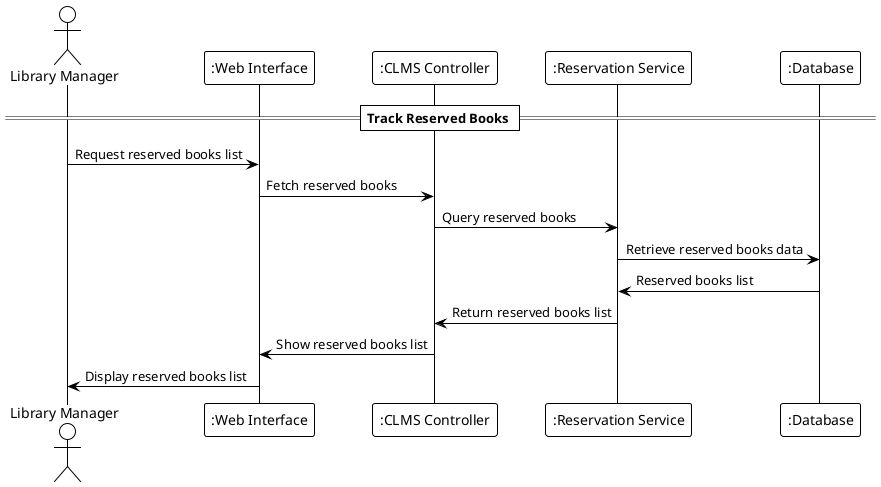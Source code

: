 @startuml
!theme plain

actor "Library Manager" as Manager
participant ":Web Interface" as WebInterface
participant ":CLMS Controller" as Controller
participant ":Reservation Service" as ReservationService
participant ":Database" as DB

== Track Reserved Books ==

Manager -> WebInterface : Request reserved books list
WebInterface -> Controller : Fetch reserved books
Controller -> ReservationService : Query reserved books
ReservationService -> DB : Retrieve reserved books data
DB -> ReservationService : Reserved books list
ReservationService -> Controller : Return reserved books list
Controller -> WebInterface : Show reserved books list
WebInterface -> Manager : Display reserved books list

@enduml